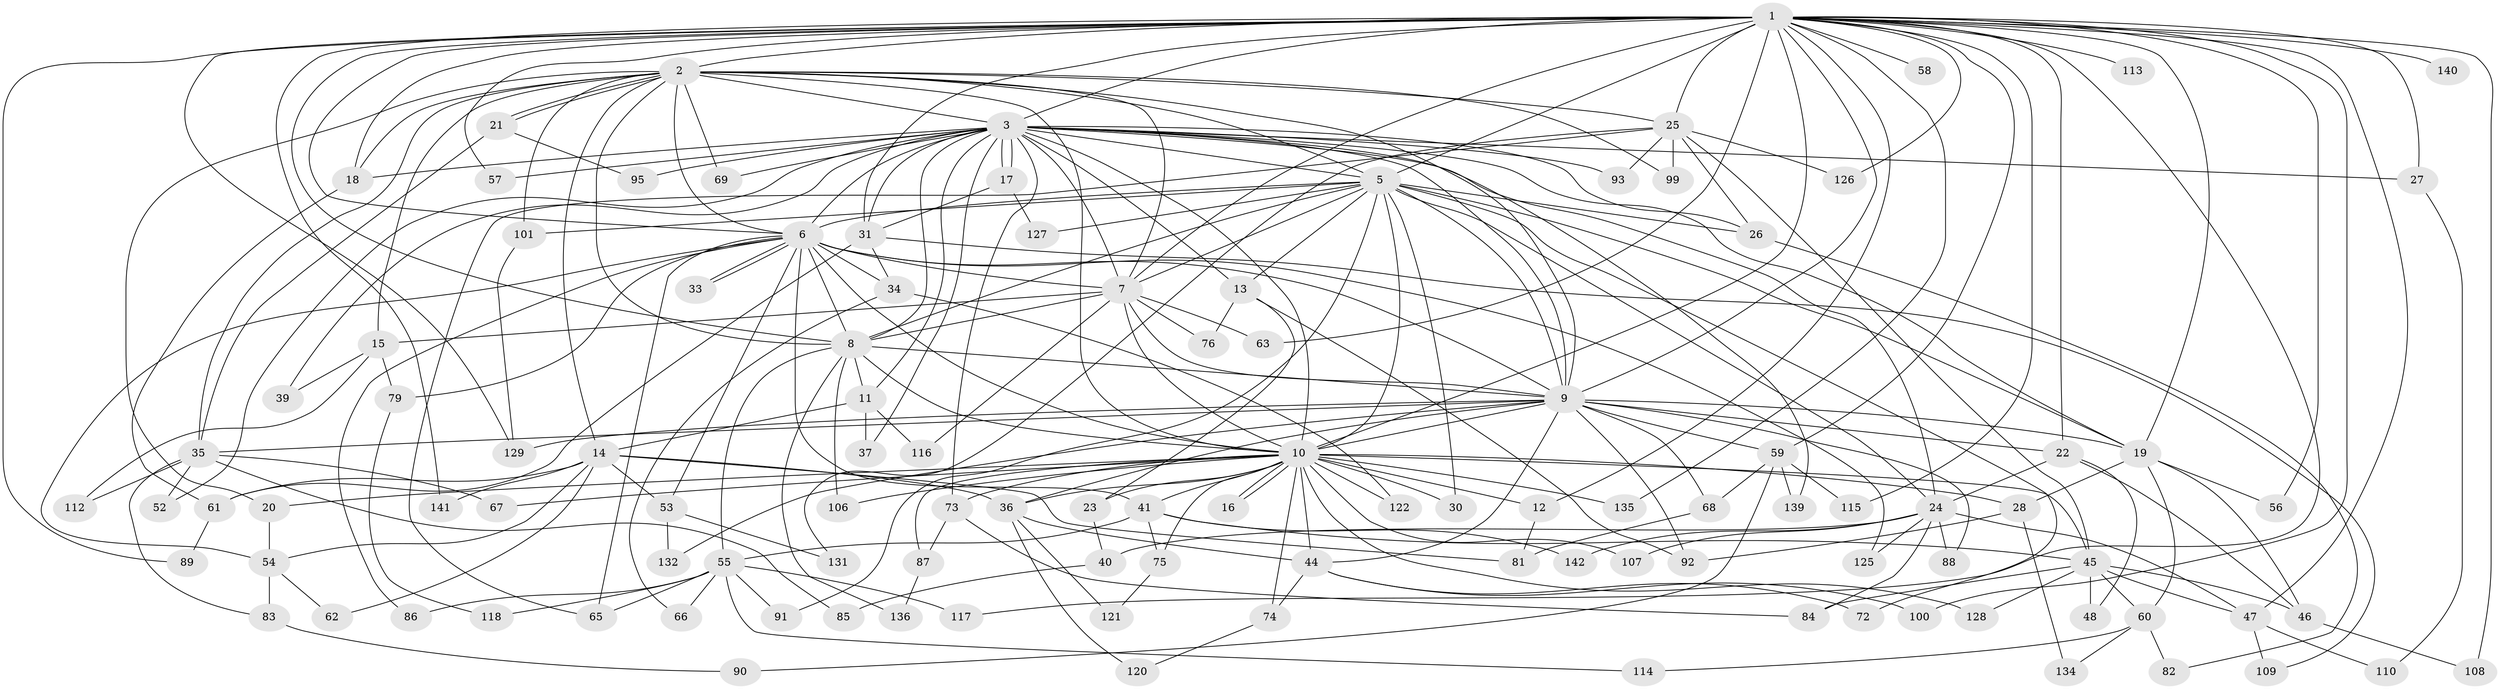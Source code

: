 // original degree distribution, {21: 0.013986013986013986, 23: 0.006993006993006993, 31: 0.006993006993006993, 27: 0.006993006993006993, 17: 0.006993006993006993, 22: 0.006993006993006993, 15: 0.006993006993006993, 14: 0.006993006993006993, 32: 0.006993006993006993, 5: 0.04895104895104895, 3: 0.15384615384615385, 6: 0.04895104895104895, 9: 0.027972027972027972, 2: 0.5594405594405595, 4: 0.07692307692307693, 8: 0.013986013986013986}
// Generated by graph-tools (version 1.1) at 2025/11/02/27/25 16:11:00]
// undirected, 111 vertices, 256 edges
graph export_dot {
graph [start="1"]
  node [color=gray90,style=filled];
  1 [super="+4"];
  2 [super="+70"];
  3 [super="+119"];
  5 [super="+78"];
  6 [super="+29"];
  7 [super="+133"];
  8 [super="+124"];
  9 [super="+103"];
  10 [super="+71"];
  11;
  12;
  13;
  14 [super="+97"];
  15 [super="+143"];
  16;
  17 [super="+137"];
  18 [super="+111"];
  19 [super="+43"];
  20;
  21 [super="+98"];
  22 [super="+94"];
  23;
  24 [super="+32"];
  25 [super="+38"];
  26 [super="+51"];
  27;
  28 [super="+96"];
  30;
  31 [super="+42"];
  33;
  34;
  35 [super="+50"];
  36 [super="+102"];
  37;
  39;
  40;
  41 [super="+77"];
  44 [super="+123"];
  45 [super="+105"];
  46 [super="+80"];
  47 [super="+49"];
  48;
  52;
  53;
  54;
  55;
  56;
  57;
  58;
  59;
  60;
  61 [super="+64"];
  62;
  63;
  65 [super="+138"];
  66;
  67;
  68 [super="+104"];
  69;
  72;
  73;
  74;
  75;
  76;
  79;
  81;
  82;
  83;
  84;
  85;
  86;
  87;
  88;
  89;
  90;
  91;
  92;
  93;
  95;
  99;
  100;
  101;
  106;
  107;
  108;
  109;
  110;
  112;
  113;
  114;
  115;
  116;
  117;
  118;
  120;
  121;
  122;
  125;
  126;
  127;
  128;
  129 [super="+130"];
  131;
  132;
  134;
  135;
  136;
  139;
  140;
  141;
  142;
  1 -- 2 [weight=3];
  1 -- 3 [weight=2];
  1 -- 5 [weight=2];
  1 -- 6 [weight=2];
  1 -- 7 [weight=2];
  1 -- 8 [weight=2];
  1 -- 9 [weight=2];
  1 -- 10 [weight=2];
  1 -- 12;
  1 -- 18;
  1 -- 19;
  1 -- 22 [weight=2];
  1 -- 25 [weight=2];
  1 -- 27;
  1 -- 58 [weight=2];
  1 -- 113 [weight=2];
  1 -- 117;
  1 -- 140 [weight=2];
  1 -- 141;
  1 -- 129;
  1 -- 135;
  1 -- 89;
  1 -- 31;
  1 -- 100;
  1 -- 108;
  1 -- 115;
  1 -- 56;
  1 -- 57;
  1 -- 59;
  1 -- 126;
  1 -- 63;
  1 -- 47;
  2 -- 3;
  2 -- 5;
  2 -- 6;
  2 -- 7;
  2 -- 8;
  2 -- 9;
  2 -- 10;
  2 -- 14;
  2 -- 15 [weight=2];
  2 -- 20;
  2 -- 21 [weight=2];
  2 -- 21;
  2 -- 25;
  2 -- 35;
  2 -- 69;
  2 -- 99;
  2 -- 101;
  2 -- 18;
  3 -- 5;
  3 -- 6 [weight=2];
  3 -- 7;
  3 -- 8;
  3 -- 9;
  3 -- 10;
  3 -- 11;
  3 -- 13 [weight=2];
  3 -- 17 [weight=2];
  3 -- 17;
  3 -- 18;
  3 -- 19;
  3 -- 24;
  3 -- 27;
  3 -- 37;
  3 -- 39;
  3 -- 52;
  3 -- 57;
  3 -- 69;
  3 -- 73;
  3 -- 93;
  3 -- 95;
  3 -- 139;
  3 -- 26;
  3 -- 31;
  5 -- 6;
  5 -- 7;
  5 -- 8;
  5 -- 9;
  5 -- 10;
  5 -- 13;
  5 -- 26;
  5 -- 30;
  5 -- 72;
  5 -- 101;
  5 -- 127;
  5 -- 91;
  5 -- 19;
  5 -- 24;
  6 -- 7 [weight=2];
  6 -- 8;
  6 -- 9;
  6 -- 10 [weight=2];
  6 -- 33;
  6 -- 33;
  6 -- 34;
  6 -- 41;
  6 -- 53;
  6 -- 54;
  6 -- 65;
  6 -- 79;
  6 -- 86;
  6 -- 125;
  7 -- 8 [weight=2];
  7 -- 9;
  7 -- 10;
  7 -- 15;
  7 -- 63;
  7 -- 76;
  7 -- 116;
  8 -- 9;
  8 -- 10;
  8 -- 11;
  8 -- 55;
  8 -- 106;
  8 -- 136;
  9 -- 10 [weight=2];
  9 -- 22;
  9 -- 35;
  9 -- 36;
  9 -- 44;
  9 -- 59;
  9 -- 68;
  9 -- 88;
  9 -- 92;
  9 -- 129;
  9 -- 132;
  9 -- 19;
  10 -- 12;
  10 -- 16;
  10 -- 16;
  10 -- 20;
  10 -- 23;
  10 -- 28;
  10 -- 30;
  10 -- 36;
  10 -- 41;
  10 -- 44;
  10 -- 45;
  10 -- 67;
  10 -- 73;
  10 -- 74;
  10 -- 75;
  10 -- 87;
  10 -- 106;
  10 -- 107;
  10 -- 122;
  10 -- 128;
  10 -- 135;
  11 -- 14;
  11 -- 37;
  11 -- 116;
  12 -- 81;
  13 -- 23;
  13 -- 76;
  13 -- 92;
  14 -- 53;
  14 -- 62;
  14 -- 81;
  14 -- 141;
  14 -- 54;
  14 -- 36;
  14 -- 61;
  15 -- 39;
  15 -- 79;
  15 -- 112;
  17 -- 31;
  17 -- 127;
  18 -- 61;
  19 -- 28;
  19 -- 56;
  19 -- 60;
  19 -- 46;
  20 -- 54;
  21 -- 95;
  21 -- 35;
  22 -- 24;
  22 -- 46;
  22 -- 48;
  23 -- 40;
  24 -- 40;
  24 -- 47;
  24 -- 84;
  24 -- 88;
  24 -- 107;
  24 -- 125;
  24 -- 142;
  25 -- 26;
  25 -- 45;
  25 -- 99;
  25 -- 126;
  25 -- 65;
  25 -- 131;
  25 -- 93;
  26 -- 82;
  27 -- 110;
  28 -- 134;
  28 -- 92;
  31 -- 34;
  31 -- 61;
  31 -- 109;
  34 -- 66;
  34 -- 122;
  35 -- 52;
  35 -- 67;
  35 -- 83;
  35 -- 85;
  35 -- 112;
  36 -- 120;
  36 -- 121;
  36 -- 44;
  40 -- 85;
  41 -- 55;
  41 -- 75;
  41 -- 45;
  41 -- 142;
  44 -- 72;
  44 -- 74;
  44 -- 100;
  45 -- 47;
  45 -- 48;
  45 -- 60;
  45 -- 128;
  45 -- 46;
  45 -- 84;
  46 -- 108;
  47 -- 109;
  47 -- 110;
  53 -- 131;
  53 -- 132;
  54 -- 62;
  54 -- 83;
  55 -- 65;
  55 -- 66;
  55 -- 86;
  55 -- 91;
  55 -- 114;
  55 -- 117;
  55 -- 118;
  59 -- 68;
  59 -- 90;
  59 -- 115;
  59 -- 139;
  60 -- 82;
  60 -- 114;
  60 -- 134;
  61 -- 89;
  68 -- 81;
  73 -- 84;
  73 -- 87;
  74 -- 120;
  75 -- 121;
  79 -- 118;
  83 -- 90;
  87 -- 136;
  101 -- 129;
}
